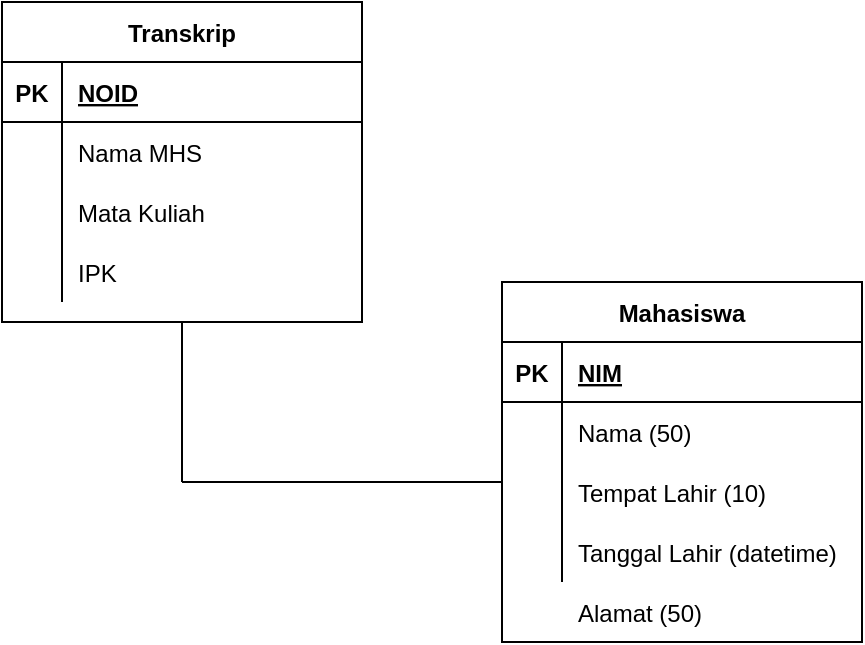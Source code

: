 <mxfile version="20.4.2" type="google"><diagram id="pILzq093w1_o0RGrfagD" name="Halaman-1"><mxGraphModel grid="1" page="1" gridSize="10" guides="1" tooltips="1" connect="1" arrows="1" fold="1" pageScale="1" pageWidth="827" pageHeight="1169" math="0" shadow="0"><root><mxCell id="0"/><mxCell id="1" parent="0"/><mxCell id="wzDlFeP6H27HXFWH5FRN-1" value="Mahasiswa" style="shape=table;startSize=30;container=1;collapsible=1;childLayout=tableLayout;fixedRows=1;rowLines=0;fontStyle=1;align=center;resizeLast=1;fillColor=none;" vertex="1" parent="1"><mxGeometry x="360" y="180" width="180" height="180" as="geometry"/></mxCell><mxCell id="wzDlFeP6H27HXFWH5FRN-2" value="" style="shape=tableRow;horizontal=0;startSize=0;swimlaneHead=0;swimlaneBody=0;fillColor=none;collapsible=0;dropTarget=0;points=[[0,0.5],[1,0.5]];portConstraint=eastwest;top=0;left=0;right=0;bottom=1;" vertex="1" parent="wzDlFeP6H27HXFWH5FRN-1"><mxGeometry y="30" width="180" height="30" as="geometry"/></mxCell><mxCell id="wzDlFeP6H27HXFWH5FRN-3" value="PK" style="shape=partialRectangle;connectable=0;fillColor=none;top=0;left=0;bottom=0;right=0;fontStyle=1;overflow=hidden;" vertex="1" parent="wzDlFeP6H27HXFWH5FRN-2"><mxGeometry width="30" height="30" as="geometry"><mxRectangle width="30" height="30" as="alternateBounds"/></mxGeometry></mxCell><mxCell id="wzDlFeP6H27HXFWH5FRN-4" value="NIM" style="shape=partialRectangle;connectable=0;fillColor=none;top=0;left=0;bottom=0;right=0;align=left;spacingLeft=6;fontStyle=5;overflow=hidden;" vertex="1" parent="wzDlFeP6H27HXFWH5FRN-2"><mxGeometry x="30" width="150" height="30" as="geometry"><mxRectangle width="150" height="30" as="alternateBounds"/></mxGeometry></mxCell><mxCell id="wzDlFeP6H27HXFWH5FRN-5" value="" style="shape=tableRow;horizontal=0;startSize=0;swimlaneHead=0;swimlaneBody=0;fillColor=none;collapsible=0;dropTarget=0;points=[[0,0.5],[1,0.5]];portConstraint=eastwest;top=0;left=0;right=0;bottom=0;" vertex="1" parent="wzDlFeP6H27HXFWH5FRN-1"><mxGeometry y="60" width="180" height="30" as="geometry"/></mxCell><mxCell id="wzDlFeP6H27HXFWH5FRN-6" value="" style="shape=partialRectangle;connectable=0;fillColor=none;top=0;left=0;bottom=0;right=0;editable=1;overflow=hidden;" vertex="1" parent="wzDlFeP6H27HXFWH5FRN-5"><mxGeometry width="30" height="30" as="geometry"><mxRectangle width="30" height="30" as="alternateBounds"/></mxGeometry></mxCell><mxCell id="wzDlFeP6H27HXFWH5FRN-7" value="Nama (50)" style="shape=partialRectangle;connectable=0;fillColor=none;top=0;left=0;bottom=0;right=0;align=left;spacingLeft=6;overflow=hidden;" vertex="1" parent="wzDlFeP6H27HXFWH5FRN-5"><mxGeometry x="30" width="150" height="30" as="geometry"><mxRectangle width="150" height="30" as="alternateBounds"/></mxGeometry></mxCell><mxCell id="wzDlFeP6H27HXFWH5FRN-8" value="" style="shape=tableRow;horizontal=0;startSize=0;swimlaneHead=0;swimlaneBody=0;fillColor=none;collapsible=0;dropTarget=0;points=[[0,0.5],[1,0.5]];portConstraint=eastwest;top=0;left=0;right=0;bottom=0;" vertex="1" parent="wzDlFeP6H27HXFWH5FRN-1"><mxGeometry y="90" width="180" height="30" as="geometry"/></mxCell><mxCell id="wzDlFeP6H27HXFWH5FRN-9" value="" style="shape=partialRectangle;connectable=0;fillColor=none;top=0;left=0;bottom=0;right=0;editable=1;overflow=hidden;" vertex="1" parent="wzDlFeP6H27HXFWH5FRN-8"><mxGeometry width="30" height="30" as="geometry"><mxRectangle width="30" height="30" as="alternateBounds"/></mxGeometry></mxCell><mxCell id="wzDlFeP6H27HXFWH5FRN-10" value="Tempat Lahir (10)" style="shape=partialRectangle;connectable=0;fillColor=none;top=0;left=0;bottom=0;right=0;align=left;spacingLeft=6;overflow=hidden;" vertex="1" parent="wzDlFeP6H27HXFWH5FRN-8"><mxGeometry x="30" width="150" height="30" as="geometry"><mxRectangle width="150" height="30" as="alternateBounds"/></mxGeometry></mxCell><mxCell id="wzDlFeP6H27HXFWH5FRN-11" value="" style="shape=tableRow;horizontal=0;startSize=0;swimlaneHead=0;swimlaneBody=0;fillColor=none;collapsible=0;dropTarget=0;points=[[0,0.5],[1,0.5]];portConstraint=eastwest;top=0;left=0;right=0;bottom=0;" vertex="1" parent="wzDlFeP6H27HXFWH5FRN-1"><mxGeometry y="120" width="180" height="30" as="geometry"/></mxCell><mxCell id="wzDlFeP6H27HXFWH5FRN-12" value="" style="shape=partialRectangle;connectable=0;fillColor=none;top=0;left=0;bottom=0;right=0;editable=1;overflow=hidden;" vertex="1" parent="wzDlFeP6H27HXFWH5FRN-11"><mxGeometry width="30" height="30" as="geometry"><mxRectangle width="30" height="30" as="alternateBounds"/></mxGeometry></mxCell><mxCell id="wzDlFeP6H27HXFWH5FRN-13" value="Tanggal Lahir (datetime)" style="shape=partialRectangle;connectable=0;fillColor=none;top=0;left=0;bottom=0;right=0;align=left;spacingLeft=6;overflow=hidden;" vertex="1" parent="wzDlFeP6H27HXFWH5FRN-11"><mxGeometry x="30" width="150" height="30" as="geometry"><mxRectangle width="150" height="30" as="alternateBounds"/></mxGeometry></mxCell><mxCell id="wzDlFeP6H27HXFWH5FRN-15" value="Transkrip" style="shape=table;startSize=30;container=1;collapsible=1;childLayout=tableLayout;fixedRows=1;rowLines=0;fontStyle=1;align=center;resizeLast=1;fillColor=none;" vertex="1" parent="1"><mxGeometry x="110" y="40" width="180" height="160" as="geometry"/></mxCell><mxCell id="wzDlFeP6H27HXFWH5FRN-16" value="" style="shape=tableRow;horizontal=0;startSize=0;swimlaneHead=0;swimlaneBody=0;fillColor=none;collapsible=0;dropTarget=0;points=[[0,0.5],[1,0.5]];portConstraint=eastwest;top=0;left=0;right=0;bottom=1;" vertex="1" parent="wzDlFeP6H27HXFWH5FRN-15"><mxGeometry y="30" width="180" height="30" as="geometry"/></mxCell><mxCell id="wzDlFeP6H27HXFWH5FRN-17" value="PK" style="shape=partialRectangle;connectable=0;fillColor=none;top=0;left=0;bottom=0;right=0;fontStyle=1;overflow=hidden;" vertex="1" parent="wzDlFeP6H27HXFWH5FRN-16"><mxGeometry width="30" height="30" as="geometry"><mxRectangle width="30" height="30" as="alternateBounds"/></mxGeometry></mxCell><mxCell id="wzDlFeP6H27HXFWH5FRN-18" value="NOID" style="shape=partialRectangle;connectable=0;fillColor=none;top=0;left=0;bottom=0;right=0;align=left;spacingLeft=6;fontStyle=5;overflow=hidden;" vertex="1" parent="wzDlFeP6H27HXFWH5FRN-16"><mxGeometry x="30" width="150" height="30" as="geometry"><mxRectangle width="150" height="30" as="alternateBounds"/></mxGeometry></mxCell><mxCell id="wzDlFeP6H27HXFWH5FRN-19" value="" style="shape=tableRow;horizontal=0;startSize=0;swimlaneHead=0;swimlaneBody=0;fillColor=none;collapsible=0;dropTarget=0;points=[[0,0.5],[1,0.5]];portConstraint=eastwest;top=0;left=0;right=0;bottom=0;" vertex="1" parent="wzDlFeP6H27HXFWH5FRN-15"><mxGeometry y="60" width="180" height="30" as="geometry"/></mxCell><mxCell id="wzDlFeP6H27HXFWH5FRN-20" value="" style="shape=partialRectangle;connectable=0;fillColor=none;top=0;left=0;bottom=0;right=0;editable=1;overflow=hidden;" vertex="1" parent="wzDlFeP6H27HXFWH5FRN-19"><mxGeometry width="30" height="30" as="geometry"><mxRectangle width="30" height="30" as="alternateBounds"/></mxGeometry></mxCell><mxCell id="wzDlFeP6H27HXFWH5FRN-21" value="Nama MHS" style="shape=partialRectangle;connectable=0;fillColor=none;top=0;left=0;bottom=0;right=0;align=left;spacingLeft=6;overflow=hidden;" vertex="1" parent="wzDlFeP6H27HXFWH5FRN-19"><mxGeometry x="30" width="150" height="30" as="geometry"><mxRectangle width="150" height="30" as="alternateBounds"/></mxGeometry></mxCell><mxCell id="wzDlFeP6H27HXFWH5FRN-22" value="" style="shape=tableRow;horizontal=0;startSize=0;swimlaneHead=0;swimlaneBody=0;fillColor=none;collapsible=0;dropTarget=0;points=[[0,0.5],[1,0.5]];portConstraint=eastwest;top=0;left=0;right=0;bottom=0;" vertex="1" parent="wzDlFeP6H27HXFWH5FRN-15"><mxGeometry y="90" width="180" height="30" as="geometry"/></mxCell><mxCell id="wzDlFeP6H27HXFWH5FRN-23" value="" style="shape=partialRectangle;connectable=0;fillColor=none;top=0;left=0;bottom=0;right=0;editable=1;overflow=hidden;" vertex="1" parent="wzDlFeP6H27HXFWH5FRN-22"><mxGeometry width="30" height="30" as="geometry"><mxRectangle width="30" height="30" as="alternateBounds"/></mxGeometry></mxCell><mxCell id="wzDlFeP6H27HXFWH5FRN-24" value="Mata Kuliah" style="shape=partialRectangle;connectable=0;fillColor=none;top=0;left=0;bottom=0;right=0;align=left;spacingLeft=6;overflow=hidden;" vertex="1" parent="wzDlFeP6H27HXFWH5FRN-22"><mxGeometry x="30" width="150" height="30" as="geometry"><mxRectangle width="150" height="30" as="alternateBounds"/></mxGeometry></mxCell><mxCell id="wzDlFeP6H27HXFWH5FRN-25" value="" style="shape=tableRow;horizontal=0;startSize=0;swimlaneHead=0;swimlaneBody=0;fillColor=none;collapsible=0;dropTarget=0;points=[[0,0.5],[1,0.5]];portConstraint=eastwest;top=0;left=0;right=0;bottom=0;" vertex="1" parent="wzDlFeP6H27HXFWH5FRN-15"><mxGeometry y="120" width="180" height="30" as="geometry"/></mxCell><mxCell id="wzDlFeP6H27HXFWH5FRN-26" value="" style="shape=partialRectangle;connectable=0;fillColor=none;top=0;left=0;bottom=0;right=0;editable=1;overflow=hidden;" vertex="1" parent="wzDlFeP6H27HXFWH5FRN-25"><mxGeometry width="30" height="30" as="geometry"><mxRectangle width="30" height="30" as="alternateBounds"/></mxGeometry></mxCell><mxCell id="wzDlFeP6H27HXFWH5FRN-27" value="IPK" style="shape=partialRectangle;connectable=0;fillColor=none;top=0;left=0;bottom=0;right=0;align=left;spacingLeft=6;overflow=hidden;" vertex="1" parent="wzDlFeP6H27HXFWH5FRN-25"><mxGeometry x="30" width="150" height="30" as="geometry"><mxRectangle width="150" height="30" as="alternateBounds"/></mxGeometry></mxCell><mxCell id="wzDlFeP6H27HXFWH5FRN-30" value="" style="endArrow=none;html=1;rounded=0;exitX=0.5;exitY=1;exitDx=0;exitDy=0;" edge="1" parent="1" source="wzDlFeP6H27HXFWH5FRN-15"><mxGeometry relative="1" as="geometry"><mxPoint x="190" y="250" as="sourcePoint"/><mxPoint x="200" y="280" as="targetPoint"/></mxGeometry></mxCell><mxCell id="wzDlFeP6H27HXFWH5FRN-31" value="" style="endArrow=none;html=1;rounded=0;" edge="1" parent="1"><mxGeometry relative="1" as="geometry"><mxPoint x="200" y="280" as="sourcePoint"/><mxPoint x="360" y="280" as="targetPoint"/></mxGeometry></mxCell><mxCell id="XqqOkCiiuJXngJO5gcBJ-3" value="" style="shape=tableRow;horizontal=0;startSize=0;swimlaneHead=0;swimlaneBody=0;fillColor=none;collapsible=0;dropTarget=0;points=[[0,0.5],[1,0.5]];portConstraint=eastwest;top=0;left=0;right=0;bottom=0;" vertex="1" parent="1"><mxGeometry x="360" y="330" width="180" height="30" as="geometry"/></mxCell><mxCell id="XqqOkCiiuJXngJO5gcBJ-4" value="" style="shape=partialRectangle;connectable=0;fillColor=none;top=0;left=0;bottom=0;right=0;editable=1;overflow=hidden;" vertex="1" parent="XqqOkCiiuJXngJO5gcBJ-3"><mxGeometry width="30" height="30" as="geometry"><mxRectangle width="30" height="30" as="alternateBounds"/></mxGeometry></mxCell><mxCell id="XqqOkCiiuJXngJO5gcBJ-5" value="Alamat (50)" style="shape=partialRectangle;connectable=0;fillColor=none;top=0;left=0;bottom=0;right=0;align=left;spacingLeft=6;overflow=hidden;" vertex="1" parent="XqqOkCiiuJXngJO5gcBJ-3"><mxGeometry x="30" width="150" height="30" as="geometry"><mxRectangle width="150" height="30" as="alternateBounds"/></mxGeometry></mxCell></root></mxGraphModel></diagram></mxfile>